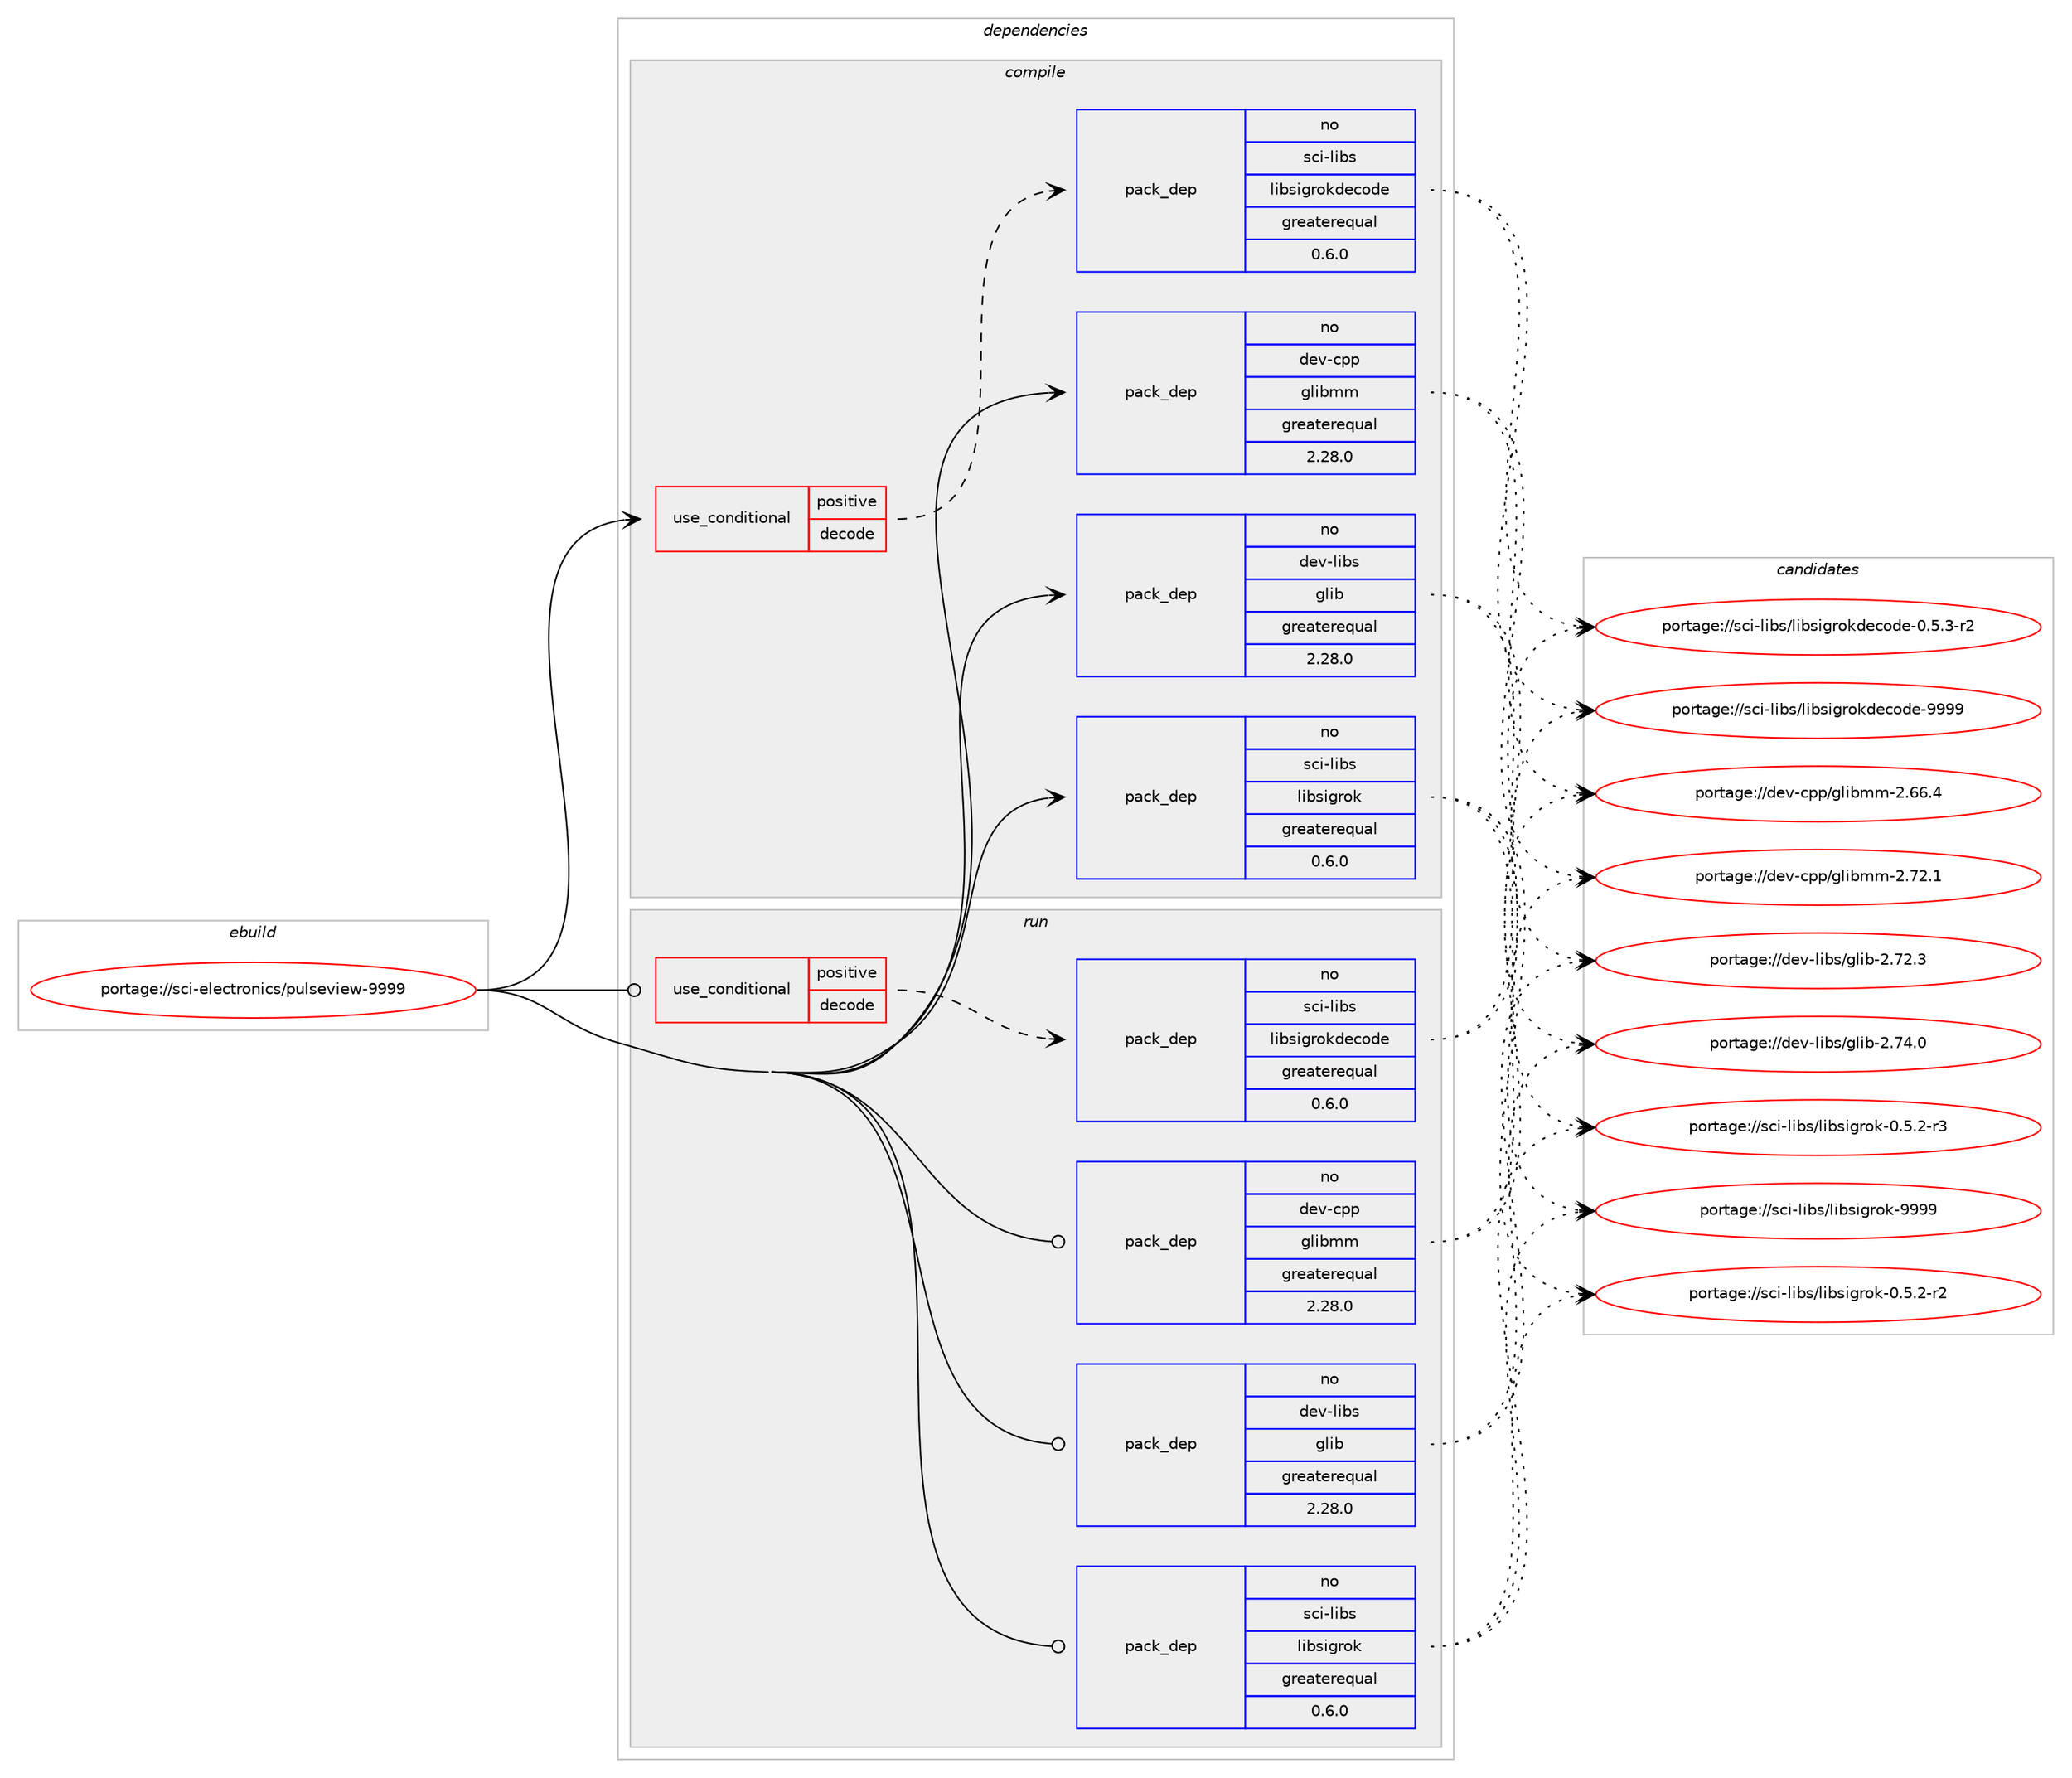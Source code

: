 digraph prolog {

# *************
# Graph options
# *************

newrank=true;
concentrate=true;
compound=true;
graph [rankdir=LR,fontname=Helvetica,fontsize=10,ranksep=1.5];#, ranksep=2.5, nodesep=0.2];
edge  [arrowhead=vee];
node  [fontname=Helvetica,fontsize=10];

# **********
# The ebuild
# **********

subgraph cluster_leftcol {
color=gray;
rank=same;
label=<<i>ebuild</i>>;
id [label="portage://sci-electronics/pulseview-9999", color=red, width=4, href="../sci-electronics/pulseview-9999.svg"];
}

# ****************
# The dependencies
# ****************

subgraph cluster_midcol {
color=gray;
label=<<i>dependencies</i>>;
subgraph cluster_compile {
fillcolor="#eeeeee";
style=filled;
label=<<i>compile</i>>;
subgraph cond94 {
dependency194 [label=<<TABLE BORDER="0" CELLBORDER="1" CELLSPACING="0" CELLPADDING="4"><TR><TD ROWSPAN="3" CELLPADDING="10">use_conditional</TD></TR><TR><TD>positive</TD></TR><TR><TD>decode</TD></TR></TABLE>>, shape=none, color=red];
subgraph pack95 {
dependency195 [label=<<TABLE BORDER="0" CELLBORDER="1" CELLSPACING="0" CELLPADDING="4" WIDTH="220"><TR><TD ROWSPAN="6" CELLPADDING="30">pack_dep</TD></TR><TR><TD WIDTH="110">no</TD></TR><TR><TD>sci-libs</TD></TR><TR><TD>libsigrokdecode</TD></TR><TR><TD>greaterequal</TD></TR><TR><TD>0.6.0</TD></TR></TABLE>>, shape=none, color=blue];
}
dependency194:e -> dependency195:w [weight=20,style="dashed",arrowhead="vee"];
}
id:e -> dependency194:w [weight=20,style="solid",arrowhead="vee"];
subgraph pack96 {
dependency196 [label=<<TABLE BORDER="0" CELLBORDER="1" CELLSPACING="0" CELLPADDING="4" WIDTH="220"><TR><TD ROWSPAN="6" CELLPADDING="30">pack_dep</TD></TR><TR><TD WIDTH="110">no</TD></TR><TR><TD>dev-cpp</TD></TR><TR><TD>glibmm</TD></TR><TR><TD>greaterequal</TD></TR><TR><TD>2.28.0</TD></TR></TABLE>>, shape=none, color=blue];
}
id:e -> dependency196:w [weight=20,style="solid",arrowhead="vee"];
# *** BEGIN UNKNOWN DEPENDENCY TYPE (TODO) ***
# id -> package_dependency(portage://sci-electronics/pulseview-9999,install,no,dev-libs,boost,none,[,,],any_same_slot,[])
# *** END UNKNOWN DEPENDENCY TYPE (TODO) ***

subgraph pack97 {
dependency197 [label=<<TABLE BORDER="0" CELLBORDER="1" CELLSPACING="0" CELLPADDING="4" WIDTH="220"><TR><TD ROWSPAN="6" CELLPADDING="30">pack_dep</TD></TR><TR><TD WIDTH="110">no</TD></TR><TR><TD>dev-libs</TD></TR><TR><TD>glib</TD></TR><TR><TD>greaterequal</TD></TR><TR><TD>2.28.0</TD></TR></TABLE>>, shape=none, color=blue];
}
id:e -> dependency197:w [weight=20,style="solid",arrowhead="vee"];
# *** BEGIN UNKNOWN DEPENDENCY TYPE (TODO) ***
# id -> package_dependency(portage://sci-electronics/pulseview-9999,install,no,dev-qt,qtcore,none,[,,],[slot(5)],[])
# *** END UNKNOWN DEPENDENCY TYPE (TODO) ***

# *** BEGIN UNKNOWN DEPENDENCY TYPE (TODO) ***
# id -> package_dependency(portage://sci-electronics/pulseview-9999,install,no,dev-qt,qtgui,none,[,,],[slot(5)],[])
# *** END UNKNOWN DEPENDENCY TYPE (TODO) ***

# *** BEGIN UNKNOWN DEPENDENCY TYPE (TODO) ***
# id -> package_dependency(portage://sci-electronics/pulseview-9999,install,no,dev-qt,qtsvg,none,[,,],[slot(5)],[])
# *** END UNKNOWN DEPENDENCY TYPE (TODO) ***

# *** BEGIN UNKNOWN DEPENDENCY TYPE (TODO) ***
# id -> package_dependency(portage://sci-electronics/pulseview-9999,install,no,dev-qt,qtwidgets,none,[,,],[slot(5)],[])
# *** END UNKNOWN DEPENDENCY TYPE (TODO) ***

subgraph pack98 {
dependency198 [label=<<TABLE BORDER="0" CELLBORDER="1" CELLSPACING="0" CELLPADDING="4" WIDTH="220"><TR><TD ROWSPAN="6" CELLPADDING="30">pack_dep</TD></TR><TR><TD WIDTH="110">no</TD></TR><TR><TD>sci-libs</TD></TR><TR><TD>libsigrok</TD></TR><TR><TD>greaterequal</TD></TR><TR><TD>0.6.0</TD></TR></TABLE>>, shape=none, color=blue];
}
id:e -> dependency198:w [weight=20,style="solid",arrowhead="vee"];
}
subgraph cluster_compileandrun {
fillcolor="#eeeeee";
style=filled;
label=<<i>compile and run</i>>;
}
subgraph cluster_run {
fillcolor="#eeeeee";
style=filled;
label=<<i>run</i>>;
subgraph cond95 {
dependency199 [label=<<TABLE BORDER="0" CELLBORDER="1" CELLSPACING="0" CELLPADDING="4"><TR><TD ROWSPAN="3" CELLPADDING="10">use_conditional</TD></TR><TR><TD>positive</TD></TR><TR><TD>decode</TD></TR></TABLE>>, shape=none, color=red];
subgraph pack99 {
dependency200 [label=<<TABLE BORDER="0" CELLBORDER="1" CELLSPACING="0" CELLPADDING="4" WIDTH="220"><TR><TD ROWSPAN="6" CELLPADDING="30">pack_dep</TD></TR><TR><TD WIDTH="110">no</TD></TR><TR><TD>sci-libs</TD></TR><TR><TD>libsigrokdecode</TD></TR><TR><TD>greaterequal</TD></TR><TR><TD>0.6.0</TD></TR></TABLE>>, shape=none, color=blue];
}
dependency199:e -> dependency200:w [weight=20,style="dashed",arrowhead="vee"];
}
id:e -> dependency199:w [weight=20,style="solid",arrowhead="odot"];
subgraph pack100 {
dependency201 [label=<<TABLE BORDER="0" CELLBORDER="1" CELLSPACING="0" CELLPADDING="4" WIDTH="220"><TR><TD ROWSPAN="6" CELLPADDING="30">pack_dep</TD></TR><TR><TD WIDTH="110">no</TD></TR><TR><TD>dev-cpp</TD></TR><TR><TD>glibmm</TD></TR><TR><TD>greaterequal</TD></TR><TR><TD>2.28.0</TD></TR></TABLE>>, shape=none, color=blue];
}
id:e -> dependency201:w [weight=20,style="solid",arrowhead="odot"];
# *** BEGIN UNKNOWN DEPENDENCY TYPE (TODO) ***
# id -> package_dependency(portage://sci-electronics/pulseview-9999,run,no,dev-libs,boost,none,[,,],any_same_slot,[])
# *** END UNKNOWN DEPENDENCY TYPE (TODO) ***

subgraph pack101 {
dependency202 [label=<<TABLE BORDER="0" CELLBORDER="1" CELLSPACING="0" CELLPADDING="4" WIDTH="220"><TR><TD ROWSPAN="6" CELLPADDING="30">pack_dep</TD></TR><TR><TD WIDTH="110">no</TD></TR><TR><TD>dev-libs</TD></TR><TR><TD>glib</TD></TR><TR><TD>greaterequal</TD></TR><TR><TD>2.28.0</TD></TR></TABLE>>, shape=none, color=blue];
}
id:e -> dependency202:w [weight=20,style="solid",arrowhead="odot"];
# *** BEGIN UNKNOWN DEPENDENCY TYPE (TODO) ***
# id -> package_dependency(portage://sci-electronics/pulseview-9999,run,no,dev-qt,qtcore,none,[,,],[slot(5)],[])
# *** END UNKNOWN DEPENDENCY TYPE (TODO) ***

# *** BEGIN UNKNOWN DEPENDENCY TYPE (TODO) ***
# id -> package_dependency(portage://sci-electronics/pulseview-9999,run,no,dev-qt,qtgui,none,[,,],[slot(5)],[])
# *** END UNKNOWN DEPENDENCY TYPE (TODO) ***

# *** BEGIN UNKNOWN DEPENDENCY TYPE (TODO) ***
# id -> package_dependency(portage://sci-electronics/pulseview-9999,run,no,dev-qt,qtsvg,none,[,,],[slot(5)],[])
# *** END UNKNOWN DEPENDENCY TYPE (TODO) ***

# *** BEGIN UNKNOWN DEPENDENCY TYPE (TODO) ***
# id -> package_dependency(portage://sci-electronics/pulseview-9999,run,no,dev-qt,qtwidgets,none,[,,],[slot(5)],[])
# *** END UNKNOWN DEPENDENCY TYPE (TODO) ***

subgraph pack102 {
dependency203 [label=<<TABLE BORDER="0" CELLBORDER="1" CELLSPACING="0" CELLPADDING="4" WIDTH="220"><TR><TD ROWSPAN="6" CELLPADDING="30">pack_dep</TD></TR><TR><TD WIDTH="110">no</TD></TR><TR><TD>sci-libs</TD></TR><TR><TD>libsigrok</TD></TR><TR><TD>greaterequal</TD></TR><TR><TD>0.6.0</TD></TR></TABLE>>, shape=none, color=blue];
}
id:e -> dependency203:w [weight=20,style="solid",arrowhead="odot"];
}
}

# **************
# The candidates
# **************

subgraph cluster_choices {
rank=same;
color=gray;
label=<<i>candidates</i>>;

subgraph choice95 {
color=black;
nodesep=1;
choice1159910545108105981154710810598115105103114111107100101991111001014548465346514511450 [label="portage://sci-libs/libsigrokdecode-0.5.3-r2", color=red, width=4,href="../sci-libs/libsigrokdecode-0.5.3-r2.svg"];
choice1159910545108105981154710810598115105103114111107100101991111001014557575757 [label="portage://sci-libs/libsigrokdecode-9999", color=red, width=4,href="../sci-libs/libsigrokdecode-9999.svg"];
dependency195:e -> choice1159910545108105981154710810598115105103114111107100101991111001014548465346514511450:w [style=dotted,weight="100"];
dependency195:e -> choice1159910545108105981154710810598115105103114111107100101991111001014557575757:w [style=dotted,weight="100"];
}
subgraph choice96 {
color=black;
nodesep=1;
choice1001011184599112112471031081059810910945504654544652 [label="portage://dev-cpp/glibmm-2.66.4", color=red, width=4,href="../dev-cpp/glibmm-2.66.4.svg"];
choice1001011184599112112471031081059810910945504655504649 [label="portage://dev-cpp/glibmm-2.72.1", color=red, width=4,href="../dev-cpp/glibmm-2.72.1.svg"];
dependency196:e -> choice1001011184599112112471031081059810910945504654544652:w [style=dotted,weight="100"];
dependency196:e -> choice1001011184599112112471031081059810910945504655504649:w [style=dotted,weight="100"];
}
subgraph choice97 {
color=black;
nodesep=1;
choice1001011184510810598115471031081059845504655504651 [label="portage://dev-libs/glib-2.72.3", color=red, width=4,href="../dev-libs/glib-2.72.3.svg"];
choice1001011184510810598115471031081059845504655524648 [label="portage://dev-libs/glib-2.74.0", color=red, width=4,href="../dev-libs/glib-2.74.0.svg"];
dependency197:e -> choice1001011184510810598115471031081059845504655504651:w [style=dotted,weight="100"];
dependency197:e -> choice1001011184510810598115471031081059845504655524648:w [style=dotted,weight="100"];
}
subgraph choice98 {
color=black;
nodesep=1;
choice11599105451081059811547108105981151051031141111074548465346504511450 [label="portage://sci-libs/libsigrok-0.5.2-r2", color=red, width=4,href="../sci-libs/libsigrok-0.5.2-r2.svg"];
choice11599105451081059811547108105981151051031141111074548465346504511451 [label="portage://sci-libs/libsigrok-0.5.2-r3", color=red, width=4,href="../sci-libs/libsigrok-0.5.2-r3.svg"];
choice11599105451081059811547108105981151051031141111074557575757 [label="portage://sci-libs/libsigrok-9999", color=red, width=4,href="../sci-libs/libsigrok-9999.svg"];
dependency198:e -> choice11599105451081059811547108105981151051031141111074548465346504511450:w [style=dotted,weight="100"];
dependency198:e -> choice11599105451081059811547108105981151051031141111074548465346504511451:w [style=dotted,weight="100"];
dependency198:e -> choice11599105451081059811547108105981151051031141111074557575757:w [style=dotted,weight="100"];
}
subgraph choice99 {
color=black;
nodesep=1;
choice1159910545108105981154710810598115105103114111107100101991111001014548465346514511450 [label="portage://sci-libs/libsigrokdecode-0.5.3-r2", color=red, width=4,href="../sci-libs/libsigrokdecode-0.5.3-r2.svg"];
choice1159910545108105981154710810598115105103114111107100101991111001014557575757 [label="portage://sci-libs/libsigrokdecode-9999", color=red, width=4,href="../sci-libs/libsigrokdecode-9999.svg"];
dependency200:e -> choice1159910545108105981154710810598115105103114111107100101991111001014548465346514511450:w [style=dotted,weight="100"];
dependency200:e -> choice1159910545108105981154710810598115105103114111107100101991111001014557575757:w [style=dotted,weight="100"];
}
subgraph choice100 {
color=black;
nodesep=1;
choice1001011184599112112471031081059810910945504654544652 [label="portage://dev-cpp/glibmm-2.66.4", color=red, width=4,href="../dev-cpp/glibmm-2.66.4.svg"];
choice1001011184599112112471031081059810910945504655504649 [label="portage://dev-cpp/glibmm-2.72.1", color=red, width=4,href="../dev-cpp/glibmm-2.72.1.svg"];
dependency201:e -> choice1001011184599112112471031081059810910945504654544652:w [style=dotted,weight="100"];
dependency201:e -> choice1001011184599112112471031081059810910945504655504649:w [style=dotted,weight="100"];
}
subgraph choice101 {
color=black;
nodesep=1;
choice1001011184510810598115471031081059845504655504651 [label="portage://dev-libs/glib-2.72.3", color=red, width=4,href="../dev-libs/glib-2.72.3.svg"];
choice1001011184510810598115471031081059845504655524648 [label="portage://dev-libs/glib-2.74.0", color=red, width=4,href="../dev-libs/glib-2.74.0.svg"];
dependency202:e -> choice1001011184510810598115471031081059845504655504651:w [style=dotted,weight="100"];
dependency202:e -> choice1001011184510810598115471031081059845504655524648:w [style=dotted,weight="100"];
}
subgraph choice102 {
color=black;
nodesep=1;
choice11599105451081059811547108105981151051031141111074548465346504511450 [label="portage://sci-libs/libsigrok-0.5.2-r2", color=red, width=4,href="../sci-libs/libsigrok-0.5.2-r2.svg"];
choice11599105451081059811547108105981151051031141111074548465346504511451 [label="portage://sci-libs/libsigrok-0.5.2-r3", color=red, width=4,href="../sci-libs/libsigrok-0.5.2-r3.svg"];
choice11599105451081059811547108105981151051031141111074557575757 [label="portage://sci-libs/libsigrok-9999", color=red, width=4,href="../sci-libs/libsigrok-9999.svg"];
dependency203:e -> choice11599105451081059811547108105981151051031141111074548465346504511450:w [style=dotted,weight="100"];
dependency203:e -> choice11599105451081059811547108105981151051031141111074548465346504511451:w [style=dotted,weight="100"];
dependency203:e -> choice11599105451081059811547108105981151051031141111074557575757:w [style=dotted,weight="100"];
}
}

}
